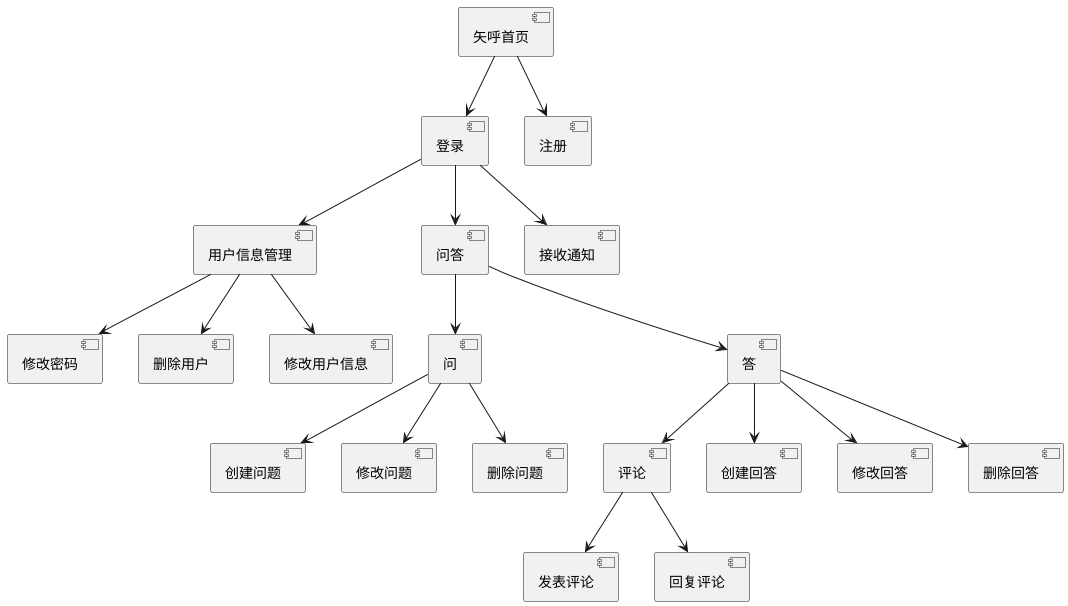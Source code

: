 @startuml hierarchy

[矢呼首页] --> [登录]
[矢呼首页] --> [注册]

[登录] --> [用户信息管理]
[登录] --> [问答]
[登录] --> [接收通知]

[用户信息管理] --> [修改密码]
[用户信息管理] --> [删除用户]
[用户信息管理] --> [修改用户信息]

[问答] --> [问]
[问答] --> [答]

[问] --> [创建问题]
[问] --> [修改问题]
[问] --> [删除问题]

[答] --> [评论]
[答] --> [创建回答]
[答] --> [修改回答]
[答] --> [删除回答]

[评论] --> [发表评论]
[评论] --> [回复评论]

@enduml